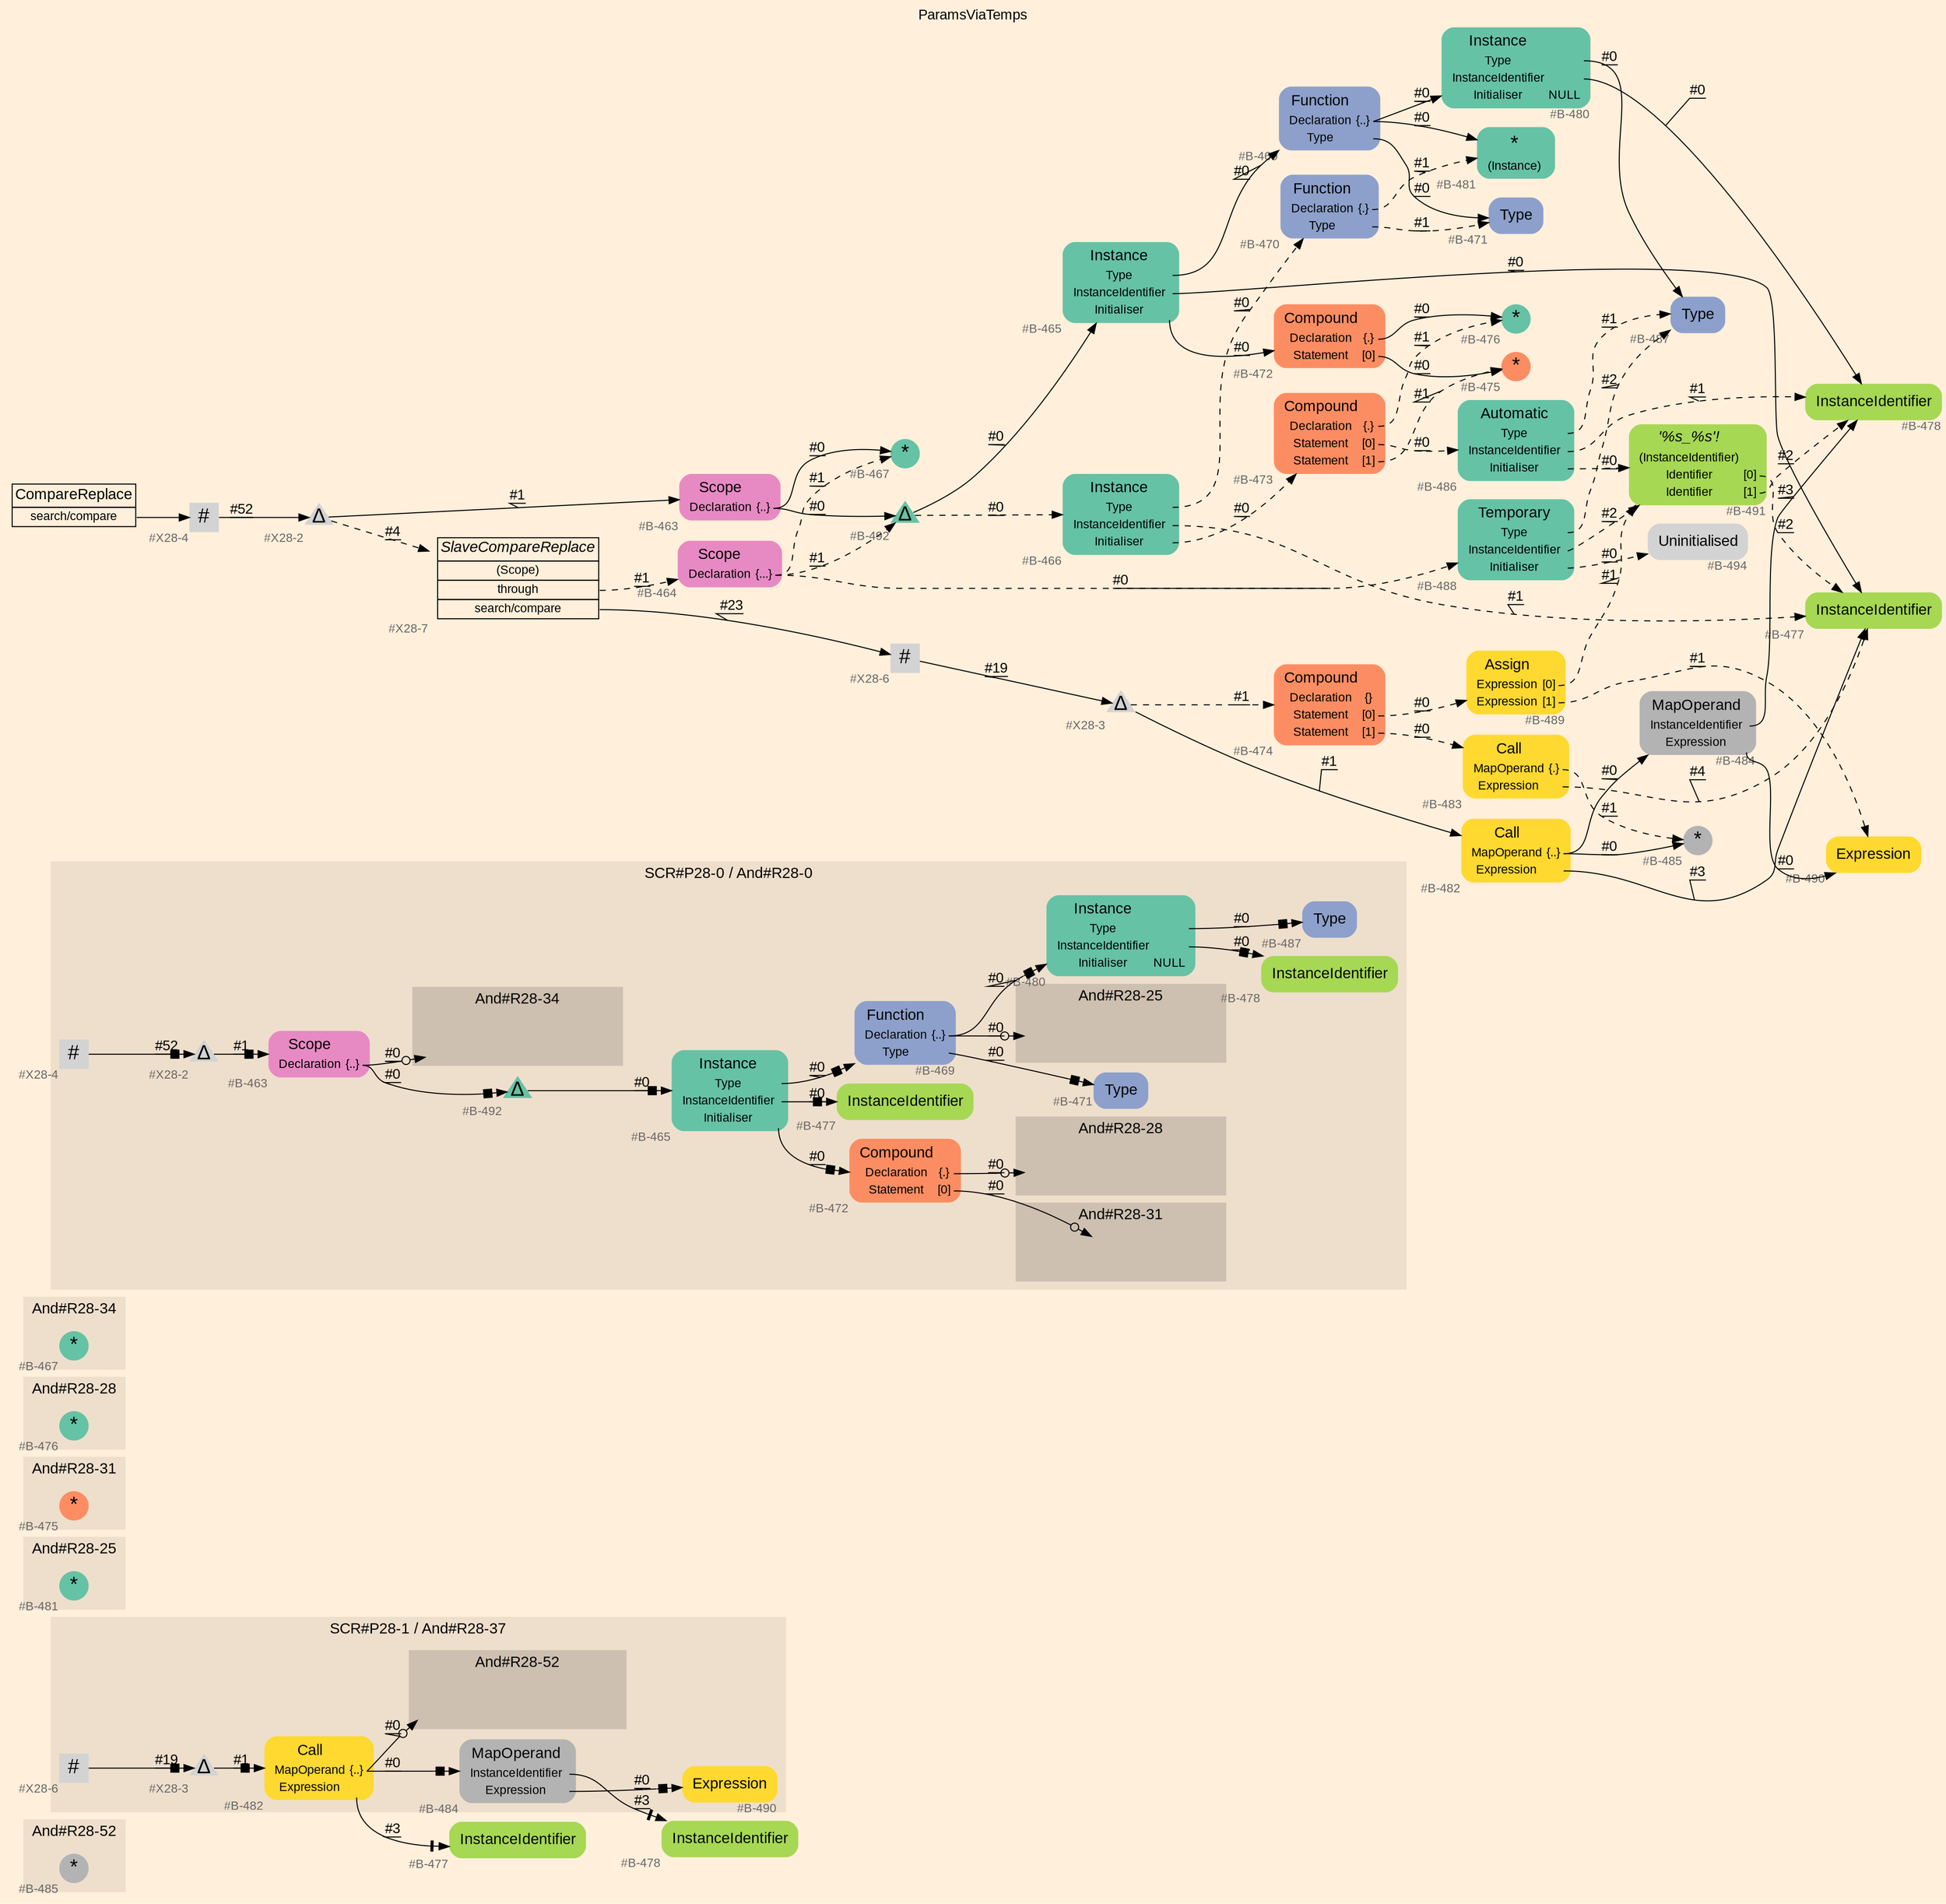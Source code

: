 digraph "ParamsViaTemps" {
label = "ParamsViaTemps"
labelloc = t
graph [
    rankdir = "LR"
    ranksep = 0.3
    bgcolor = antiquewhite1
    color = black
    fontcolor = black
    fontname = "Arial"
];
node [
    fontname = "Arial"
];
edge [
    fontname = "Arial"
];

// -------------------- figure And#R28-52 --------------------
// -------- region And#R28-52 ----------
subgraph "clusterAnd#R28-52" {
    label = "And#R28-52"
    style = "filled"
    color = antiquewhite2
    fontsize = "15"
    // -------- block And#R28-52/#B-485 ----------
    "And#R28-52/#B-485" [
        fillcolor = "/set28/8"
        xlabel = "#B-485"
        fontsize = "12"
        fontcolor = grey40
        shape = "circle"
        label = <<FONT COLOR="black" POINT-SIZE="20">*</FONT>>
        style = "filled"
        penwidth = 0.0
        fixedsize = true
        width = 0.4
        height = 0.4
    ];
    
}


// -------------------- figure And#R28-37 --------------------
// -------- region And#R28-37 ----------
subgraph "clusterAnd#R28-37" {
    label = "SCR#P28-1 / And#R28-37"
    style = "filled"
    color = antiquewhite2
    fontsize = "15"
    // -------- block And#R28-37/#B-482 ----------
    "And#R28-37/#B-482" [
        fillcolor = "/set28/6"
        xlabel = "#B-482"
        fontsize = "12"
        fontcolor = grey40
        shape = "plaintext"
        label = <<TABLE BORDER="0" CELLBORDER="0" CELLSPACING="0">
         <TR><TD><FONT COLOR="black" POINT-SIZE="15">Call</FONT></TD></TR>
         <TR><TD><FONT COLOR="black" POINT-SIZE="12">MapOperand</FONT></TD><TD PORT="port0"><FONT COLOR="black" POINT-SIZE="12">{..}</FONT></TD></TR>
         <TR><TD><FONT COLOR="black" POINT-SIZE="12">Expression</FONT></TD><TD PORT="port1"></TD></TR>
        </TABLE>>
        style = "rounded,filled"
    ];
    
    // -------- block And#R28-37/#B-484 ----------
    "And#R28-37/#B-484" [
        fillcolor = "/set28/8"
        xlabel = "#B-484"
        fontsize = "12"
        fontcolor = grey40
        shape = "plaintext"
        label = <<TABLE BORDER="0" CELLBORDER="0" CELLSPACING="0">
         <TR><TD><FONT COLOR="black" POINT-SIZE="15">MapOperand</FONT></TD></TR>
         <TR><TD><FONT COLOR="black" POINT-SIZE="12">InstanceIdentifier</FONT></TD><TD PORT="port0"></TD></TR>
         <TR><TD><FONT COLOR="black" POINT-SIZE="12">Expression</FONT></TD><TD PORT="port1"></TD></TR>
        </TABLE>>
        style = "rounded,filled"
    ];
    
    // -------- block And#R28-37/#B-490 ----------
    "And#R28-37/#B-490" [
        fillcolor = "/set28/6"
        xlabel = "#B-490"
        fontsize = "12"
        fontcolor = grey40
        shape = "plaintext"
        label = <<TABLE BORDER="0" CELLBORDER="0" CELLSPACING="0">
         <TR><TD><FONT COLOR="black" POINT-SIZE="15">Expression</FONT></TD></TR>
        </TABLE>>
        style = "rounded,filled"
    ];
    
    // -------- block And#R28-37/#X28-3 ----------
    "And#R28-37/#X28-3" [
        xlabel = "#X28-3"
        fontsize = "12"
        fontcolor = grey40
        shape = "triangle"
        label = <<FONT COLOR="black" POINT-SIZE="20">Δ</FONT>>
        style = "filled"
        penwidth = 0.0
        fixedsize = true
        width = 0.4
        height = 0.4
    ];
    
    // -------- block And#R28-37/#X28-6 ----------
    "And#R28-37/#X28-6" [
        xlabel = "#X28-6"
        fontsize = "12"
        fontcolor = grey40
        shape = "square"
        label = <<FONT COLOR="black" POINT-SIZE="20">#</FONT>>
        style = "filled"
        penwidth = 0.0
        fixedsize = true
        width = 0.4
        height = 0.4
    ];
    
    // -------- region And#R28-37/And#R28-52 ----------
    subgraph "clusterAnd#R28-37/And#R28-52" {
        label = "And#R28-52"
        style = "filled"
        color = antiquewhite3
        fontsize = "15"
        // -------- block And#R28-37/And#R28-52/#B-485 ----------
        "And#R28-37/And#R28-52/#B-485" [
            fillcolor = "/set28/8"
            xlabel = "#B-485"
            fontsize = "12"
            fontcolor = grey40
            shape = "none"
            style = "invisible"
        ];
        
    }
    
}

// -------- block And#R28-37/#B-477 ----------
"And#R28-37/#B-477" [
    fillcolor = "/set28/5"
    xlabel = "#B-477"
    fontsize = "12"
    fontcolor = grey40
    shape = "plaintext"
    label = <<TABLE BORDER="0" CELLBORDER="0" CELLSPACING="0">
     <TR><TD><FONT COLOR="black" POINT-SIZE="15">InstanceIdentifier</FONT></TD></TR>
    </TABLE>>
    style = "rounded,filled"
];

// -------- block And#R28-37/#B-478 ----------
"And#R28-37/#B-478" [
    fillcolor = "/set28/5"
    xlabel = "#B-478"
    fontsize = "12"
    fontcolor = grey40
    shape = "plaintext"
    label = <<TABLE BORDER="0" CELLBORDER="0" CELLSPACING="0">
     <TR><TD><FONT COLOR="black" POINT-SIZE="15">InstanceIdentifier</FONT></TD></TR>
    </TABLE>>
    style = "rounded,filled"
];

"And#R28-37/#B-482":port0 -> "And#R28-37/And#R28-52/#B-485" [
    arrowhead="normalnoneodot"
    label = "#0"
    decorate = true
    color = black
    fontcolor = black
];

"And#R28-37/#B-482":port0 -> "And#R28-37/#B-484" [
    arrowhead="normalnonebox"
    label = "#0"
    decorate = true
    color = black
    fontcolor = black
];

"And#R28-37/#B-482":port1 -> "And#R28-37/#B-477" [
    arrowhead="normalnonetee"
    label = "#3"
    decorate = true
    color = black
    fontcolor = black
];

"And#R28-37/#B-484":port0 -> "And#R28-37/#B-478" [
    arrowhead="normalnonetee"
    label = "#3"
    decorate = true
    color = black
    fontcolor = black
];

"And#R28-37/#B-484":port1 -> "And#R28-37/#B-490" [
    arrowhead="normalnonebox"
    label = "#0"
    decorate = true
    color = black
    fontcolor = black
];

"And#R28-37/#X28-3" -> "And#R28-37/#B-482" [
    arrowhead="normalnonebox"
    label = "#1"
    decorate = true
    color = black
    fontcolor = black
];

"And#R28-37/#X28-6" -> "And#R28-37/#X28-3" [
    arrowhead="normalnonebox"
    label = "#19"
    decorate = true
    color = black
    fontcolor = black
];


// -------------------- figure And#R28-25 --------------------
// -------- region And#R28-25 ----------
subgraph "clusterAnd#R28-25" {
    label = "And#R28-25"
    style = "filled"
    color = antiquewhite2
    fontsize = "15"
    // -------- block And#R28-25/#B-481 ----------
    "And#R28-25/#B-481" [
        fillcolor = "/set28/1"
        xlabel = "#B-481"
        fontsize = "12"
        fontcolor = grey40
        shape = "circle"
        label = <<FONT COLOR="black" POINT-SIZE="20">*</FONT>>
        style = "filled"
        penwidth = 0.0
        fixedsize = true
        width = 0.4
        height = 0.4
    ];
    
}


// -------------------- figure And#R28-31 --------------------
// -------- region And#R28-31 ----------
subgraph "clusterAnd#R28-31" {
    label = "And#R28-31"
    style = "filled"
    color = antiquewhite2
    fontsize = "15"
    // -------- block And#R28-31/#B-475 ----------
    "And#R28-31/#B-475" [
        fillcolor = "/set28/2"
        xlabel = "#B-475"
        fontsize = "12"
        fontcolor = grey40
        shape = "circle"
        label = <<FONT COLOR="black" POINT-SIZE="20">*</FONT>>
        style = "filled"
        penwidth = 0.0
        fixedsize = true
        width = 0.4
        height = 0.4
    ];
    
}


// -------------------- figure And#R28-28 --------------------
// -------- region And#R28-28 ----------
subgraph "clusterAnd#R28-28" {
    label = "And#R28-28"
    style = "filled"
    color = antiquewhite2
    fontsize = "15"
    // -------- block And#R28-28/#B-476 ----------
    "And#R28-28/#B-476" [
        fillcolor = "/set28/1"
        xlabel = "#B-476"
        fontsize = "12"
        fontcolor = grey40
        shape = "circle"
        label = <<FONT COLOR="black" POINT-SIZE="20">*</FONT>>
        style = "filled"
        penwidth = 0.0
        fixedsize = true
        width = 0.4
        height = 0.4
    ];
    
}


// -------------------- figure And#R28-34 --------------------
// -------- region And#R28-34 ----------
subgraph "clusterAnd#R28-34" {
    label = "And#R28-34"
    style = "filled"
    color = antiquewhite2
    fontsize = "15"
    // -------- block And#R28-34/#B-467 ----------
    "And#R28-34/#B-467" [
        fillcolor = "/set28/1"
        xlabel = "#B-467"
        fontsize = "12"
        fontcolor = grey40
        shape = "circle"
        label = <<FONT COLOR="black" POINT-SIZE="20">*</FONT>>
        style = "filled"
        penwidth = 0.0
        fixedsize = true
        width = 0.4
        height = 0.4
    ];
    
}


// -------------------- figure And#R28-0 --------------------
// -------- region And#R28-0 ----------
subgraph "clusterAnd#R28-0" {
    label = "SCR#P28-0 / And#R28-0"
    style = "filled"
    color = antiquewhite2
    fontsize = "15"
    // -------- block And#R28-0/#B-477 ----------
    "And#R28-0/#B-477" [
        fillcolor = "/set28/5"
        xlabel = "#B-477"
        fontsize = "12"
        fontcolor = grey40
        shape = "plaintext"
        label = <<TABLE BORDER="0" CELLBORDER="0" CELLSPACING="0">
         <TR><TD><FONT COLOR="black" POINT-SIZE="15">InstanceIdentifier</FONT></TD></TR>
        </TABLE>>
        style = "rounded,filled"
    ];
    
    // -------- block And#R28-0/#B-463 ----------
    "And#R28-0/#B-463" [
        fillcolor = "/set28/4"
        xlabel = "#B-463"
        fontsize = "12"
        fontcolor = grey40
        shape = "plaintext"
        label = <<TABLE BORDER="0" CELLBORDER="0" CELLSPACING="0">
         <TR><TD><FONT COLOR="black" POINT-SIZE="15">Scope</FONT></TD></TR>
         <TR><TD><FONT COLOR="black" POINT-SIZE="12">Declaration</FONT></TD><TD PORT="port0"><FONT COLOR="black" POINT-SIZE="12">{..}</FONT></TD></TR>
        </TABLE>>
        style = "rounded,filled"
    ];
    
    // -------- block And#R28-0/#B-472 ----------
    "And#R28-0/#B-472" [
        fillcolor = "/set28/2"
        xlabel = "#B-472"
        fontsize = "12"
        fontcolor = grey40
        shape = "plaintext"
        label = <<TABLE BORDER="0" CELLBORDER="0" CELLSPACING="0">
         <TR><TD><FONT COLOR="black" POINT-SIZE="15">Compound</FONT></TD></TR>
         <TR><TD><FONT COLOR="black" POINT-SIZE="12">Declaration</FONT></TD><TD PORT="port0"><FONT COLOR="black" POINT-SIZE="12">{.}</FONT></TD></TR>
         <TR><TD><FONT COLOR="black" POINT-SIZE="12">Statement</FONT></TD><TD PORT="port1"><FONT COLOR="black" POINT-SIZE="12">[0]</FONT></TD></TR>
        </TABLE>>
        style = "rounded,filled"
    ];
    
    // -------- block And#R28-0/#B-471 ----------
    "And#R28-0/#B-471" [
        fillcolor = "/set28/3"
        xlabel = "#B-471"
        fontsize = "12"
        fontcolor = grey40
        shape = "plaintext"
        label = <<TABLE BORDER="0" CELLBORDER="0" CELLSPACING="0">
         <TR><TD><FONT COLOR="black" POINT-SIZE="15">Type</FONT></TD></TR>
        </TABLE>>
        style = "rounded,filled"
    ];
    
    // -------- block And#R28-0/#B-492 ----------
    "And#R28-0/#B-492" [
        fillcolor = "/set28/1"
        xlabel = "#B-492"
        fontsize = "12"
        fontcolor = grey40
        shape = "triangle"
        label = <<FONT COLOR="black" POINT-SIZE="20">Δ</FONT>>
        style = "filled"
        penwidth = 0.0
        fixedsize = true
        width = 0.4
        height = 0.4
    ];
    
    // -------- block And#R28-0/#B-487 ----------
    "And#R28-0/#B-487" [
        fillcolor = "/set28/3"
        xlabel = "#B-487"
        fontsize = "12"
        fontcolor = grey40
        shape = "plaintext"
        label = <<TABLE BORDER="0" CELLBORDER="0" CELLSPACING="0">
         <TR><TD><FONT COLOR="black" POINT-SIZE="15">Type</FONT></TD></TR>
        </TABLE>>
        style = "rounded,filled"
    ];
    
    // -------- block And#R28-0/#B-465 ----------
    "And#R28-0/#B-465" [
        fillcolor = "/set28/1"
        xlabel = "#B-465"
        fontsize = "12"
        fontcolor = grey40
        shape = "plaintext"
        label = <<TABLE BORDER="0" CELLBORDER="0" CELLSPACING="0">
         <TR><TD><FONT COLOR="black" POINT-SIZE="15">Instance</FONT></TD></TR>
         <TR><TD><FONT COLOR="black" POINT-SIZE="12">Type</FONT></TD><TD PORT="port0"></TD></TR>
         <TR><TD><FONT COLOR="black" POINT-SIZE="12">InstanceIdentifier</FONT></TD><TD PORT="port1"></TD></TR>
         <TR><TD><FONT COLOR="black" POINT-SIZE="12">Initialiser</FONT></TD><TD PORT="port2"></TD></TR>
        </TABLE>>
        style = "rounded,filled"
    ];
    
    // -------- block And#R28-0/#B-469 ----------
    "And#R28-0/#B-469" [
        fillcolor = "/set28/3"
        xlabel = "#B-469"
        fontsize = "12"
        fontcolor = grey40
        shape = "plaintext"
        label = <<TABLE BORDER="0" CELLBORDER="0" CELLSPACING="0">
         <TR><TD><FONT COLOR="black" POINT-SIZE="15">Function</FONT></TD></TR>
         <TR><TD><FONT COLOR="black" POINT-SIZE="12">Declaration</FONT></TD><TD PORT="port0"><FONT COLOR="black" POINT-SIZE="12">{..}</FONT></TD></TR>
         <TR><TD><FONT COLOR="black" POINT-SIZE="12">Type</FONT></TD><TD PORT="port1"></TD></TR>
        </TABLE>>
        style = "rounded,filled"
    ];
    
    // -------- block And#R28-0/#B-478 ----------
    "And#R28-0/#B-478" [
        fillcolor = "/set28/5"
        xlabel = "#B-478"
        fontsize = "12"
        fontcolor = grey40
        shape = "plaintext"
        label = <<TABLE BORDER="0" CELLBORDER="0" CELLSPACING="0">
         <TR><TD><FONT COLOR="black" POINT-SIZE="15">InstanceIdentifier</FONT></TD></TR>
        </TABLE>>
        style = "rounded,filled"
    ];
    
    // -------- block And#R28-0/#B-480 ----------
    "And#R28-0/#B-480" [
        fillcolor = "/set28/1"
        xlabel = "#B-480"
        fontsize = "12"
        fontcolor = grey40
        shape = "plaintext"
        label = <<TABLE BORDER="0" CELLBORDER="0" CELLSPACING="0">
         <TR><TD><FONT COLOR="black" POINT-SIZE="15">Instance</FONT></TD></TR>
         <TR><TD><FONT COLOR="black" POINT-SIZE="12">Type</FONT></TD><TD PORT="port0"></TD></TR>
         <TR><TD><FONT COLOR="black" POINT-SIZE="12">InstanceIdentifier</FONT></TD><TD PORT="port1"></TD></TR>
         <TR><TD><FONT COLOR="black" POINT-SIZE="12">Initialiser</FONT></TD><TD PORT="port2"><FONT COLOR="black" POINT-SIZE="12">NULL</FONT></TD></TR>
        </TABLE>>
        style = "rounded,filled"
    ];
    
    // -------- block And#R28-0/#X28-2 ----------
    "And#R28-0/#X28-2" [
        xlabel = "#X28-2"
        fontsize = "12"
        fontcolor = grey40
        shape = "triangle"
        label = <<FONT COLOR="black" POINT-SIZE="20">Δ</FONT>>
        style = "filled"
        penwidth = 0.0
        fixedsize = true
        width = 0.4
        height = 0.4
    ];
    
    // -------- block And#R28-0/#X28-4 ----------
    "And#R28-0/#X28-4" [
        xlabel = "#X28-4"
        fontsize = "12"
        fontcolor = grey40
        shape = "square"
        label = <<FONT COLOR="black" POINT-SIZE="20">#</FONT>>
        style = "filled"
        penwidth = 0.0
        fixedsize = true
        width = 0.4
        height = 0.4
    ];
    
    // -------- region And#R28-0/And#R28-34 ----------
    subgraph "clusterAnd#R28-0/And#R28-34" {
        label = "And#R28-34"
        style = "filled"
        color = antiquewhite3
        fontsize = "15"
        // -------- block And#R28-0/And#R28-34/#B-467 ----------
        "And#R28-0/And#R28-34/#B-467" [
            fillcolor = "/set28/1"
            xlabel = "#B-467"
            fontsize = "12"
            fontcolor = grey40
            shape = "none"
            style = "invisible"
        ];
        
    }
    
    // -------- region And#R28-0/And#R28-28 ----------
    subgraph "clusterAnd#R28-0/And#R28-28" {
        label = "And#R28-28"
        style = "filled"
        color = antiquewhite3
        fontsize = "15"
        // -------- block And#R28-0/And#R28-28/#B-476 ----------
        "And#R28-0/And#R28-28/#B-476" [
            fillcolor = "/set28/1"
            xlabel = "#B-476"
            fontsize = "12"
            fontcolor = grey40
            shape = "none"
            style = "invisible"
        ];
        
    }
    
    // -------- region And#R28-0/And#R28-31 ----------
    subgraph "clusterAnd#R28-0/And#R28-31" {
        label = "And#R28-31"
        style = "filled"
        color = antiquewhite3
        fontsize = "15"
        // -------- block And#R28-0/And#R28-31/#B-475 ----------
        "And#R28-0/And#R28-31/#B-475" [
            fillcolor = "/set28/2"
            xlabel = "#B-475"
            fontsize = "12"
            fontcolor = grey40
            shape = "none"
            style = "invisible"
        ];
        
    }
    
    // -------- region And#R28-0/And#R28-25 ----------
    subgraph "clusterAnd#R28-0/And#R28-25" {
        label = "And#R28-25"
        style = "filled"
        color = antiquewhite3
        fontsize = "15"
        // -------- block And#R28-0/And#R28-25/#B-481 ----------
        "And#R28-0/And#R28-25/#B-481" [
            fillcolor = "/set28/1"
            xlabel = "#B-481"
            fontsize = "12"
            fontcolor = grey40
            shape = "none"
            style = "invisible"
        ];
        
    }
    
}

"And#R28-0/#B-463":port0 -> "And#R28-0/And#R28-34/#B-467" [
    arrowhead="normalnoneodot"
    label = "#0"
    decorate = true
    color = black
    fontcolor = black
];

"And#R28-0/#B-463":port0 -> "And#R28-0/#B-492" [
    arrowhead="normalnonebox"
    label = "#0"
    decorate = true
    color = black
    fontcolor = black
];

"And#R28-0/#B-472":port0 -> "And#R28-0/And#R28-28/#B-476" [
    arrowhead="normalnoneodot"
    label = "#0"
    decorate = true
    color = black
    fontcolor = black
];

"And#R28-0/#B-472":port1 -> "And#R28-0/And#R28-31/#B-475" [
    arrowhead="normalnoneodot"
    label = "#0"
    decorate = true
    color = black
    fontcolor = black
];

"And#R28-0/#B-492" -> "And#R28-0/#B-465" [
    arrowhead="normalnonebox"
    label = "#0"
    decorate = true
    color = black
    fontcolor = black
];

"And#R28-0/#B-465":port0 -> "And#R28-0/#B-469" [
    arrowhead="normalnonebox"
    label = "#0"
    decorate = true
    color = black
    fontcolor = black
];

"And#R28-0/#B-465":port1 -> "And#R28-0/#B-477" [
    arrowhead="normalnonebox"
    label = "#0"
    decorate = true
    color = black
    fontcolor = black
];

"And#R28-0/#B-465":port2 -> "And#R28-0/#B-472" [
    arrowhead="normalnonebox"
    label = "#0"
    decorate = true
    color = black
    fontcolor = black
];

"And#R28-0/#B-469":port0 -> "And#R28-0/And#R28-25/#B-481" [
    arrowhead="normalnoneodot"
    label = "#0"
    decorate = true
    color = black
    fontcolor = black
];

"And#R28-0/#B-469":port0 -> "And#R28-0/#B-480" [
    arrowhead="normalnonebox"
    label = "#0"
    decorate = true
    color = black
    fontcolor = black
];

"And#R28-0/#B-469":port1 -> "And#R28-0/#B-471" [
    arrowhead="normalnonebox"
    label = "#0"
    decorate = true
    color = black
    fontcolor = black
];

"And#R28-0/#B-480":port0 -> "And#R28-0/#B-487" [
    arrowhead="normalnonebox"
    label = "#0"
    decorate = true
    color = black
    fontcolor = black
];

"And#R28-0/#B-480":port1 -> "And#R28-0/#B-478" [
    arrowhead="normalnonebox"
    label = "#0"
    decorate = true
    color = black
    fontcolor = black
];

"And#R28-0/#X28-2" -> "And#R28-0/#B-463" [
    arrowhead="normalnonebox"
    label = "#1"
    decorate = true
    color = black
    fontcolor = black
];

"And#R28-0/#X28-4" -> "And#R28-0/#X28-2" [
    arrowhead="normalnonebox"
    label = "#52"
    decorate = true
    color = black
    fontcolor = black
];


// -------------------- transformation figure --------------------
// -------- block CR#X28-5 ----------
"CR#X28-5" [
    fillcolor = antiquewhite1
    fontsize = "12"
    fontcolor = grey40
    shape = "plaintext"
    label = <<TABLE BORDER="0" CELLBORDER="1" CELLSPACING="0">
     <TR><TD><FONT COLOR="black" POINT-SIZE="15">CompareReplace</FONT></TD></TR>
     <TR><TD PORT="port0"><FONT COLOR="black" POINT-SIZE="12">search/compare</FONT></TD></TR>
    </TABLE>>
    style = "filled"
    color = black
];

// -------- block #X28-4 ----------
"#X28-4" [
    xlabel = "#X28-4"
    fontsize = "12"
    fontcolor = grey40
    shape = "square"
    label = <<FONT COLOR="black" POINT-SIZE="20">#</FONT>>
    style = "filled"
    penwidth = 0.0
    fixedsize = true
    width = 0.4
    height = 0.4
];

// -------- block #X28-2 ----------
"#X28-2" [
    xlabel = "#X28-2"
    fontsize = "12"
    fontcolor = grey40
    shape = "triangle"
    label = <<FONT COLOR="black" POINT-SIZE="20">Δ</FONT>>
    style = "filled"
    penwidth = 0.0
    fixedsize = true
    width = 0.4
    height = 0.4
];

// -------- block #B-463 ----------
"#B-463" [
    fillcolor = "/set28/4"
    xlabel = "#B-463"
    fontsize = "12"
    fontcolor = grey40
    shape = "plaintext"
    label = <<TABLE BORDER="0" CELLBORDER="0" CELLSPACING="0">
     <TR><TD><FONT COLOR="black" POINT-SIZE="15">Scope</FONT></TD></TR>
     <TR><TD><FONT COLOR="black" POINT-SIZE="12">Declaration</FONT></TD><TD PORT="port0"><FONT COLOR="black" POINT-SIZE="12">{..}</FONT></TD></TR>
    </TABLE>>
    style = "rounded,filled"
];

// -------- block #B-467 ----------
"#B-467" [
    fillcolor = "/set28/1"
    xlabel = "#B-467"
    fontsize = "12"
    fontcolor = grey40
    shape = "circle"
    label = <<FONT COLOR="black" POINT-SIZE="20">*</FONT>>
    style = "filled"
    penwidth = 0.0
    fixedsize = true
    width = 0.4
    height = 0.4
];

// -------- block #B-492 ----------
"#B-492" [
    fillcolor = "/set28/1"
    xlabel = "#B-492"
    fontsize = "12"
    fontcolor = grey40
    shape = "triangle"
    label = <<FONT COLOR="black" POINT-SIZE="20">Δ</FONT>>
    style = "filled"
    penwidth = 0.0
    fixedsize = true
    width = 0.4
    height = 0.4
];

// -------- block #B-465 ----------
"#B-465" [
    fillcolor = "/set28/1"
    xlabel = "#B-465"
    fontsize = "12"
    fontcolor = grey40
    shape = "plaintext"
    label = <<TABLE BORDER="0" CELLBORDER="0" CELLSPACING="0">
     <TR><TD><FONT COLOR="black" POINT-SIZE="15">Instance</FONT></TD></TR>
     <TR><TD><FONT COLOR="black" POINT-SIZE="12">Type</FONT></TD><TD PORT="port0"></TD></TR>
     <TR><TD><FONT COLOR="black" POINT-SIZE="12">InstanceIdentifier</FONT></TD><TD PORT="port1"></TD></TR>
     <TR><TD><FONT COLOR="black" POINT-SIZE="12">Initialiser</FONT></TD><TD PORT="port2"></TD></TR>
    </TABLE>>
    style = "rounded,filled"
];

// -------- block #B-469 ----------
"#B-469" [
    fillcolor = "/set28/3"
    xlabel = "#B-469"
    fontsize = "12"
    fontcolor = grey40
    shape = "plaintext"
    label = <<TABLE BORDER="0" CELLBORDER="0" CELLSPACING="0">
     <TR><TD><FONT COLOR="black" POINT-SIZE="15">Function</FONT></TD></TR>
     <TR><TD><FONT COLOR="black" POINT-SIZE="12">Declaration</FONT></TD><TD PORT="port0"><FONT COLOR="black" POINT-SIZE="12">{..}</FONT></TD></TR>
     <TR><TD><FONT COLOR="black" POINT-SIZE="12">Type</FONT></TD><TD PORT="port1"></TD></TR>
    </TABLE>>
    style = "rounded,filled"
];

// -------- block #B-481 ----------
"#B-481" [
    fillcolor = "/set28/1"
    xlabel = "#B-481"
    fontsize = "12"
    fontcolor = grey40
    shape = "plaintext"
    label = <<TABLE BORDER="0" CELLBORDER="0" CELLSPACING="0">
     <TR><TD><FONT COLOR="black" POINT-SIZE="20">*</FONT></TD></TR>
     <TR><TD><FONT COLOR="black" POINT-SIZE="12">(Instance)</FONT></TD><TD PORT="port0"></TD></TR>
    </TABLE>>
    style = "rounded,filled"
];

// -------- block #B-480 ----------
"#B-480" [
    fillcolor = "/set28/1"
    xlabel = "#B-480"
    fontsize = "12"
    fontcolor = grey40
    shape = "plaintext"
    label = <<TABLE BORDER="0" CELLBORDER="0" CELLSPACING="0">
     <TR><TD><FONT COLOR="black" POINT-SIZE="15">Instance</FONT></TD></TR>
     <TR><TD><FONT COLOR="black" POINT-SIZE="12">Type</FONT></TD><TD PORT="port0"></TD></TR>
     <TR><TD><FONT COLOR="black" POINT-SIZE="12">InstanceIdentifier</FONT></TD><TD PORT="port1"></TD></TR>
     <TR><TD><FONT COLOR="black" POINT-SIZE="12">Initialiser</FONT></TD><TD PORT="port2"><FONT COLOR="black" POINT-SIZE="12">NULL</FONT></TD></TR>
    </TABLE>>
    style = "rounded,filled"
];

// -------- block #B-487 ----------
"#B-487" [
    fillcolor = "/set28/3"
    xlabel = "#B-487"
    fontsize = "12"
    fontcolor = grey40
    shape = "plaintext"
    label = <<TABLE BORDER="0" CELLBORDER="0" CELLSPACING="0">
     <TR><TD><FONT COLOR="black" POINT-SIZE="15">Type</FONT></TD></TR>
    </TABLE>>
    style = "rounded,filled"
];

// -------- block #B-478 ----------
"#B-478" [
    fillcolor = "/set28/5"
    xlabel = "#B-478"
    fontsize = "12"
    fontcolor = grey40
    shape = "plaintext"
    label = <<TABLE BORDER="0" CELLBORDER="0" CELLSPACING="0">
     <TR><TD><FONT COLOR="black" POINT-SIZE="15">InstanceIdentifier</FONT></TD></TR>
    </TABLE>>
    style = "rounded,filled"
];

// -------- block #B-471 ----------
"#B-471" [
    fillcolor = "/set28/3"
    xlabel = "#B-471"
    fontsize = "12"
    fontcolor = grey40
    shape = "plaintext"
    label = <<TABLE BORDER="0" CELLBORDER="0" CELLSPACING="0">
     <TR><TD><FONT COLOR="black" POINT-SIZE="15">Type</FONT></TD></TR>
    </TABLE>>
    style = "rounded,filled"
];

// -------- block #B-477 ----------
"#B-477" [
    fillcolor = "/set28/5"
    xlabel = "#B-477"
    fontsize = "12"
    fontcolor = grey40
    shape = "plaintext"
    label = <<TABLE BORDER="0" CELLBORDER="0" CELLSPACING="0">
     <TR><TD><FONT COLOR="black" POINT-SIZE="15">InstanceIdentifier</FONT></TD></TR>
    </TABLE>>
    style = "rounded,filled"
];

// -------- block #B-472 ----------
"#B-472" [
    fillcolor = "/set28/2"
    xlabel = "#B-472"
    fontsize = "12"
    fontcolor = grey40
    shape = "plaintext"
    label = <<TABLE BORDER="0" CELLBORDER="0" CELLSPACING="0">
     <TR><TD><FONT COLOR="black" POINT-SIZE="15">Compound</FONT></TD></TR>
     <TR><TD><FONT COLOR="black" POINT-SIZE="12">Declaration</FONT></TD><TD PORT="port0"><FONT COLOR="black" POINT-SIZE="12">{.}</FONT></TD></TR>
     <TR><TD><FONT COLOR="black" POINT-SIZE="12">Statement</FONT></TD><TD PORT="port1"><FONT COLOR="black" POINT-SIZE="12">[0]</FONT></TD></TR>
    </TABLE>>
    style = "rounded,filled"
];

// -------- block #B-476 ----------
"#B-476" [
    fillcolor = "/set28/1"
    xlabel = "#B-476"
    fontsize = "12"
    fontcolor = grey40
    shape = "circle"
    label = <<FONT COLOR="black" POINT-SIZE="20">*</FONT>>
    style = "filled"
    penwidth = 0.0
    fixedsize = true
    width = 0.4
    height = 0.4
];

// -------- block #B-475 ----------
"#B-475" [
    fillcolor = "/set28/2"
    xlabel = "#B-475"
    fontsize = "12"
    fontcolor = grey40
    shape = "circle"
    label = <<FONT COLOR="black" POINT-SIZE="20">*</FONT>>
    style = "filled"
    penwidth = 0.0
    fixedsize = true
    width = 0.4
    height = 0.4
];

// -------- block #B-466 ----------
"#B-466" [
    fillcolor = "/set28/1"
    xlabel = "#B-466"
    fontsize = "12"
    fontcolor = grey40
    shape = "plaintext"
    label = <<TABLE BORDER="0" CELLBORDER="0" CELLSPACING="0">
     <TR><TD><FONT COLOR="black" POINT-SIZE="15">Instance</FONT></TD></TR>
     <TR><TD><FONT COLOR="black" POINT-SIZE="12">Type</FONT></TD><TD PORT="port0"></TD></TR>
     <TR><TD><FONT COLOR="black" POINT-SIZE="12">InstanceIdentifier</FONT></TD><TD PORT="port1"></TD></TR>
     <TR><TD><FONT COLOR="black" POINT-SIZE="12">Initialiser</FONT></TD><TD PORT="port2"></TD></TR>
    </TABLE>>
    style = "rounded,filled"
];

// -------- block #B-470 ----------
"#B-470" [
    fillcolor = "/set28/3"
    xlabel = "#B-470"
    fontsize = "12"
    fontcolor = grey40
    shape = "plaintext"
    label = <<TABLE BORDER="0" CELLBORDER="0" CELLSPACING="0">
     <TR><TD><FONT COLOR="black" POINT-SIZE="15">Function</FONT></TD></TR>
     <TR><TD><FONT COLOR="black" POINT-SIZE="12">Declaration</FONT></TD><TD PORT="port0"><FONT COLOR="black" POINT-SIZE="12">{.}</FONT></TD></TR>
     <TR><TD><FONT COLOR="black" POINT-SIZE="12">Type</FONT></TD><TD PORT="port1"></TD></TR>
    </TABLE>>
    style = "rounded,filled"
];

// -------- block #B-473 ----------
"#B-473" [
    fillcolor = "/set28/2"
    xlabel = "#B-473"
    fontsize = "12"
    fontcolor = grey40
    shape = "plaintext"
    label = <<TABLE BORDER="0" CELLBORDER="0" CELLSPACING="0">
     <TR><TD><FONT COLOR="black" POINT-SIZE="15">Compound</FONT></TD></TR>
     <TR><TD><FONT COLOR="black" POINT-SIZE="12">Declaration</FONT></TD><TD PORT="port0"><FONT COLOR="black" POINT-SIZE="12">{.}</FONT></TD></TR>
     <TR><TD><FONT COLOR="black" POINT-SIZE="12">Statement</FONT></TD><TD PORT="port1"><FONT COLOR="black" POINT-SIZE="12">[0]</FONT></TD></TR>
     <TR><TD><FONT COLOR="black" POINT-SIZE="12">Statement</FONT></TD><TD PORT="port2"><FONT COLOR="black" POINT-SIZE="12">[1]</FONT></TD></TR>
    </TABLE>>
    style = "rounded,filled"
];

// -------- block #B-486 ----------
"#B-486" [
    fillcolor = "/set28/1"
    xlabel = "#B-486"
    fontsize = "12"
    fontcolor = grey40
    shape = "plaintext"
    label = <<TABLE BORDER="0" CELLBORDER="0" CELLSPACING="0">
     <TR><TD><FONT COLOR="black" POINT-SIZE="15">Automatic</FONT></TD></TR>
     <TR><TD><FONT COLOR="black" POINT-SIZE="12">Type</FONT></TD><TD PORT="port0"></TD></TR>
     <TR><TD><FONT COLOR="black" POINT-SIZE="12">InstanceIdentifier</FONT></TD><TD PORT="port1"></TD></TR>
     <TR><TD><FONT COLOR="black" POINT-SIZE="12">Initialiser</FONT></TD><TD PORT="port2"></TD></TR>
    </TABLE>>
    style = "rounded,filled"
];

// -------- block #B-491 ----------
"#B-491" [
    fillcolor = "/set28/5"
    xlabel = "#B-491"
    fontsize = "12"
    fontcolor = grey40
    shape = "plaintext"
    label = <<TABLE BORDER="0" CELLBORDER="0" CELLSPACING="0">
     <TR><TD><FONT COLOR="black" POINT-SIZE="15"><I>'%s_%s'!</I></FONT></TD></TR>
     <TR><TD><FONT COLOR="black" POINT-SIZE="12">(InstanceIdentifier)</FONT></TD><TD PORT="port0"></TD></TR>
     <TR><TD><FONT COLOR="black" POINT-SIZE="12">Identifier</FONT></TD><TD PORT="port1"><FONT COLOR="black" POINT-SIZE="12">[0]</FONT></TD></TR>
     <TR><TD><FONT COLOR="black" POINT-SIZE="12">Identifier</FONT></TD><TD PORT="port2"><FONT COLOR="black" POINT-SIZE="12">[1]</FONT></TD></TR>
    </TABLE>>
    style = "rounded,filled"
];

// -------- block #X28-7 ----------
"#X28-7" [
    fillcolor = antiquewhite1
    xlabel = "#X28-7"
    fontsize = "12"
    fontcolor = grey40
    shape = "plaintext"
    label = <<TABLE BORDER="0" CELLBORDER="1" CELLSPACING="0">
     <TR><TD><FONT COLOR="black" POINT-SIZE="15"><I>SlaveCompareReplace</I></FONT></TD></TR>
     <TR><TD PORT="port0"><FONT COLOR="black" POINT-SIZE="12">(Scope)</FONT></TD></TR>
     <TR><TD PORT="port1"><FONT COLOR="black" POINT-SIZE="12">through</FONT></TD></TR>
     <TR><TD PORT="port2"><FONT COLOR="black" POINT-SIZE="12">search/compare</FONT></TD></TR>
    </TABLE>>
    style = "filled"
    color = black
];

// -------- block #B-464 ----------
"#B-464" [
    fillcolor = "/set28/4"
    xlabel = "#B-464"
    fontsize = "12"
    fontcolor = grey40
    shape = "plaintext"
    label = <<TABLE BORDER="0" CELLBORDER="0" CELLSPACING="0">
     <TR><TD><FONT COLOR="black" POINT-SIZE="15">Scope</FONT></TD></TR>
     <TR><TD><FONT COLOR="black" POINT-SIZE="12">Declaration</FONT></TD><TD PORT="port0"><FONT COLOR="black" POINT-SIZE="12">{...}</FONT></TD></TR>
    </TABLE>>
    style = "rounded,filled"
];

// -------- block #B-488 ----------
"#B-488" [
    fillcolor = "/set28/1"
    xlabel = "#B-488"
    fontsize = "12"
    fontcolor = grey40
    shape = "plaintext"
    label = <<TABLE BORDER="0" CELLBORDER="0" CELLSPACING="0">
     <TR><TD><FONT COLOR="black" POINT-SIZE="15">Temporary</FONT></TD></TR>
     <TR><TD><FONT COLOR="black" POINT-SIZE="12">Type</FONT></TD><TD PORT="port0"></TD></TR>
     <TR><TD><FONT COLOR="black" POINT-SIZE="12">InstanceIdentifier</FONT></TD><TD PORT="port1"></TD></TR>
     <TR><TD><FONT COLOR="black" POINT-SIZE="12">Initialiser</FONT></TD><TD PORT="port2"></TD></TR>
    </TABLE>>
    style = "rounded,filled"
];

// -------- block #B-494 ----------
"#B-494" [
    xlabel = "#B-494"
    fontsize = "12"
    fontcolor = grey40
    shape = "plaintext"
    label = <<TABLE BORDER="0" CELLBORDER="0" CELLSPACING="0">
     <TR><TD><FONT COLOR="black" POINT-SIZE="15">Uninitialised</FONT></TD></TR>
    </TABLE>>
    style = "rounded,filled"
];

// -------- block #X28-6 ----------
"#X28-6" [
    xlabel = "#X28-6"
    fontsize = "12"
    fontcolor = grey40
    shape = "square"
    label = <<FONT COLOR="black" POINT-SIZE="20">#</FONT>>
    style = "filled"
    penwidth = 0.0
    fixedsize = true
    width = 0.4
    height = 0.4
];

// -------- block #X28-3 ----------
"#X28-3" [
    xlabel = "#X28-3"
    fontsize = "12"
    fontcolor = grey40
    shape = "triangle"
    label = <<FONT COLOR="black" POINT-SIZE="20">Δ</FONT>>
    style = "filled"
    penwidth = 0.0
    fixedsize = true
    width = 0.4
    height = 0.4
];

// -------- block #B-482 ----------
"#B-482" [
    fillcolor = "/set28/6"
    xlabel = "#B-482"
    fontsize = "12"
    fontcolor = grey40
    shape = "plaintext"
    label = <<TABLE BORDER="0" CELLBORDER="0" CELLSPACING="0">
     <TR><TD><FONT COLOR="black" POINT-SIZE="15">Call</FONT></TD></TR>
     <TR><TD><FONT COLOR="black" POINT-SIZE="12">MapOperand</FONT></TD><TD PORT="port0"><FONT COLOR="black" POINT-SIZE="12">{..}</FONT></TD></TR>
     <TR><TD><FONT COLOR="black" POINT-SIZE="12">Expression</FONT></TD><TD PORT="port1"></TD></TR>
    </TABLE>>
    style = "rounded,filled"
];

// -------- block #B-485 ----------
"#B-485" [
    fillcolor = "/set28/8"
    xlabel = "#B-485"
    fontsize = "12"
    fontcolor = grey40
    shape = "circle"
    label = <<FONT COLOR="black" POINT-SIZE="20">*</FONT>>
    style = "filled"
    penwidth = 0.0
    fixedsize = true
    width = 0.4
    height = 0.4
];

// -------- block #B-484 ----------
"#B-484" [
    fillcolor = "/set28/8"
    xlabel = "#B-484"
    fontsize = "12"
    fontcolor = grey40
    shape = "plaintext"
    label = <<TABLE BORDER="0" CELLBORDER="0" CELLSPACING="0">
     <TR><TD><FONT COLOR="black" POINT-SIZE="15">MapOperand</FONT></TD></TR>
     <TR><TD><FONT COLOR="black" POINT-SIZE="12">InstanceIdentifier</FONT></TD><TD PORT="port0"></TD></TR>
     <TR><TD><FONT COLOR="black" POINT-SIZE="12">Expression</FONT></TD><TD PORT="port1"></TD></TR>
    </TABLE>>
    style = "rounded,filled"
];

// -------- block #B-490 ----------
"#B-490" [
    fillcolor = "/set28/6"
    xlabel = "#B-490"
    fontsize = "12"
    fontcolor = grey40
    shape = "plaintext"
    label = <<TABLE BORDER="0" CELLBORDER="0" CELLSPACING="0">
     <TR><TD><FONT COLOR="black" POINT-SIZE="15">Expression</FONT></TD></TR>
    </TABLE>>
    style = "rounded,filled"
];

// -------- block #B-474 ----------
"#B-474" [
    fillcolor = "/set28/2"
    xlabel = "#B-474"
    fontsize = "12"
    fontcolor = grey40
    shape = "plaintext"
    label = <<TABLE BORDER="0" CELLBORDER="0" CELLSPACING="0">
     <TR><TD><FONT COLOR="black" POINT-SIZE="15">Compound</FONT></TD></TR>
     <TR><TD><FONT COLOR="black" POINT-SIZE="12">Declaration</FONT></TD><TD PORT="port0"><FONT COLOR="black" POINT-SIZE="12">{}</FONT></TD></TR>
     <TR><TD><FONT COLOR="black" POINT-SIZE="12">Statement</FONT></TD><TD PORT="port1"><FONT COLOR="black" POINT-SIZE="12">[0]</FONT></TD></TR>
     <TR><TD><FONT COLOR="black" POINT-SIZE="12">Statement</FONT></TD><TD PORT="port2"><FONT COLOR="black" POINT-SIZE="12">[1]</FONT></TD></TR>
    </TABLE>>
    style = "rounded,filled"
];

// -------- block #B-489 ----------
"#B-489" [
    fillcolor = "/set28/6"
    xlabel = "#B-489"
    fontsize = "12"
    fontcolor = grey40
    shape = "plaintext"
    label = <<TABLE BORDER="0" CELLBORDER="0" CELLSPACING="0">
     <TR><TD><FONT COLOR="black" POINT-SIZE="15">Assign</FONT></TD></TR>
     <TR><TD><FONT COLOR="black" POINT-SIZE="12">Expression</FONT></TD><TD PORT="port0"><FONT COLOR="black" POINT-SIZE="12">[0]</FONT></TD></TR>
     <TR><TD><FONT COLOR="black" POINT-SIZE="12">Expression</FONT></TD><TD PORT="port1"><FONT COLOR="black" POINT-SIZE="12">[1]</FONT></TD></TR>
    </TABLE>>
    style = "rounded,filled"
];

// -------- block #B-483 ----------
"#B-483" [
    fillcolor = "/set28/6"
    xlabel = "#B-483"
    fontsize = "12"
    fontcolor = grey40
    shape = "plaintext"
    label = <<TABLE BORDER="0" CELLBORDER="0" CELLSPACING="0">
     <TR><TD><FONT COLOR="black" POINT-SIZE="15">Call</FONT></TD></TR>
     <TR><TD><FONT COLOR="black" POINT-SIZE="12">MapOperand</FONT></TD><TD PORT="port0"><FONT COLOR="black" POINT-SIZE="12">{.}</FONT></TD></TR>
     <TR><TD><FONT COLOR="black" POINT-SIZE="12">Expression</FONT></TD><TD PORT="port1"></TD></TR>
    </TABLE>>
    style = "rounded,filled"
];

"CR#X28-5":port0 -> "#X28-4" [
    label = ""
    decorate = true
    color = black
    fontcolor = black
];

"#X28-4" -> "#X28-2" [
    label = "#52"
    decorate = true
    color = black
    fontcolor = black
];

"#X28-2" -> "#B-463" [
    label = "#1"
    decorate = true
    color = black
    fontcolor = black
];

"#X28-2" -> "#X28-7" [
    style="dashed"
    label = "#4"
    decorate = true
    color = black
    fontcolor = black
];

"#B-463":port0 -> "#B-467" [
    label = "#0"
    decorate = true
    color = black
    fontcolor = black
];

"#B-463":port0 -> "#B-492" [
    label = "#0"
    decorate = true
    color = black
    fontcolor = black
];

"#B-492" -> "#B-465" [
    label = "#0"
    decorate = true
    color = black
    fontcolor = black
];

"#B-492" -> "#B-466" [
    style="dashed"
    label = "#0"
    decorate = true
    color = black
    fontcolor = black
];

"#B-465":port0 -> "#B-469" [
    label = "#0"
    decorate = true
    color = black
    fontcolor = black
];

"#B-465":port1 -> "#B-477" [
    label = "#0"
    decorate = true
    color = black
    fontcolor = black
];

"#B-465":port2 -> "#B-472" [
    label = "#0"
    decorate = true
    color = black
    fontcolor = black
];

"#B-469":port0 -> "#B-481" [
    label = "#0"
    decorate = true
    color = black
    fontcolor = black
];

"#B-469":port0 -> "#B-480" [
    label = "#0"
    decorate = true
    color = black
    fontcolor = black
];

"#B-469":port1 -> "#B-471" [
    label = "#0"
    decorate = true
    color = black
    fontcolor = black
];

"#B-480":port0 -> "#B-487" [
    label = "#0"
    decorate = true
    color = black
    fontcolor = black
];

"#B-480":port1 -> "#B-478" [
    label = "#0"
    decorate = true
    color = black
    fontcolor = black
];

"#B-472":port0 -> "#B-476" [
    label = "#0"
    decorate = true
    color = black
    fontcolor = black
];

"#B-472":port1 -> "#B-475" [
    label = "#0"
    decorate = true
    color = black
    fontcolor = black
];

"#B-466":port0 -> "#B-470" [
    style="dashed"
    label = "#0"
    decorate = true
    color = black
    fontcolor = black
];

"#B-466":port1 -> "#B-477" [
    style="dashed"
    label = "#1"
    decorate = true
    color = black
    fontcolor = black
];

"#B-466":port2 -> "#B-473" [
    style="dashed"
    label = "#0"
    decorate = true
    color = black
    fontcolor = black
];

"#B-470":port0 -> "#B-481" [
    style="dashed"
    label = "#1"
    decorate = true
    color = black
    fontcolor = black
];

"#B-470":port1 -> "#B-471" [
    style="dashed"
    label = "#1"
    decorate = true
    color = black
    fontcolor = black
];

"#B-473":port0 -> "#B-476" [
    style="dashed"
    label = "#1"
    decorate = true
    color = black
    fontcolor = black
];

"#B-473":port1 -> "#B-486" [
    style="dashed"
    label = "#0"
    decorate = true
    color = black
    fontcolor = black
];

"#B-473":port2 -> "#B-475" [
    style="dashed"
    label = "#1"
    decorate = true
    color = black
    fontcolor = black
];

"#B-486":port0 -> "#B-487" [
    style="dashed"
    label = "#1"
    decorate = true
    color = black
    fontcolor = black
];

"#B-486":port1 -> "#B-478" [
    style="dashed"
    label = "#1"
    decorate = true
    color = black
    fontcolor = black
];

"#B-486":port2 -> "#B-491" [
    style="dashed"
    label = "#0"
    decorate = true
    color = black
    fontcolor = black
];

"#B-491":port1 -> "#B-477" [
    style="dashed"
    label = "#2"
    decorate = true
    color = black
    fontcolor = black
];

"#B-491":port2 -> "#B-478" [
    style="dashed"
    label = "#2"
    decorate = true
    color = black
    fontcolor = black
];

"#X28-7":port1 -> "#B-464" [
    style="dashed"
    label = "#1"
    decorate = true
    color = black
    fontcolor = black
];

"#X28-7":port2 -> "#X28-6" [
    label = " #23"
    decorate = true
    color = black
    fontcolor = black
];

"#B-464":port0 -> "#B-467" [
    style="dashed"
    label = "#1"
    decorate = true
    color = black
    fontcolor = black
];

"#B-464":port0 -> "#B-492" [
    style="dashed"
    label = "#1"
    decorate = true
    color = black
    fontcolor = black
];

"#B-464":port0 -> "#B-488" [
    style="dashed"
    label = "#0"
    decorate = true
    color = black
    fontcolor = black
];

"#B-488":port0 -> "#B-487" [
    style="dashed"
    label = "#2"
    decorate = true
    color = black
    fontcolor = black
];

"#B-488":port1 -> "#B-491" [
    style="dashed"
    label = "#2"
    decorate = true
    color = black
    fontcolor = black
];

"#B-488":port2 -> "#B-494" [
    style="dashed"
    label = "#0"
    decorate = true
    color = black
    fontcolor = black
];

"#X28-6" -> "#X28-3" [
    label = "#19"
    decorate = true
    color = black
    fontcolor = black
];

"#X28-3" -> "#B-482" [
    label = "#1"
    decorate = true
    color = black
    fontcolor = black
];

"#X28-3" -> "#B-474" [
    style="dashed"
    label = "#1"
    decorate = true
    color = black
    fontcolor = black
];

"#B-482":port0 -> "#B-485" [
    label = "#0"
    decorate = true
    color = black
    fontcolor = black
];

"#B-482":port0 -> "#B-484" [
    label = "#0"
    decorate = true
    color = black
    fontcolor = black
];

"#B-482":port1 -> "#B-477" [
    label = "#3"
    decorate = true
    color = black
    fontcolor = black
];

"#B-484":port0 -> "#B-478" [
    label = "#3"
    decorate = true
    color = black
    fontcolor = black
];

"#B-484":port1 -> "#B-490" [
    label = "#0"
    decorate = true
    color = black
    fontcolor = black
];

"#B-474":port1 -> "#B-489" [
    style="dashed"
    label = "#0"
    decorate = true
    color = black
    fontcolor = black
];

"#B-474":port2 -> "#B-483" [
    style="dashed"
    label = "#0"
    decorate = true
    color = black
    fontcolor = black
];

"#B-489":port0 -> "#B-491" [
    style="dashed"
    label = "#1"
    decorate = true
    color = black
    fontcolor = black
];

"#B-489":port1 -> "#B-490" [
    style="dashed"
    label = "#1"
    decorate = true
    color = black
    fontcolor = black
];

"#B-483":port0 -> "#B-485" [
    style="dashed"
    label = "#1"
    decorate = true
    color = black
    fontcolor = black
];

"#B-483":port1 -> "#B-477" [
    style="dashed"
    label = "#4"
    decorate = true
    color = black
    fontcolor = black
];


}
